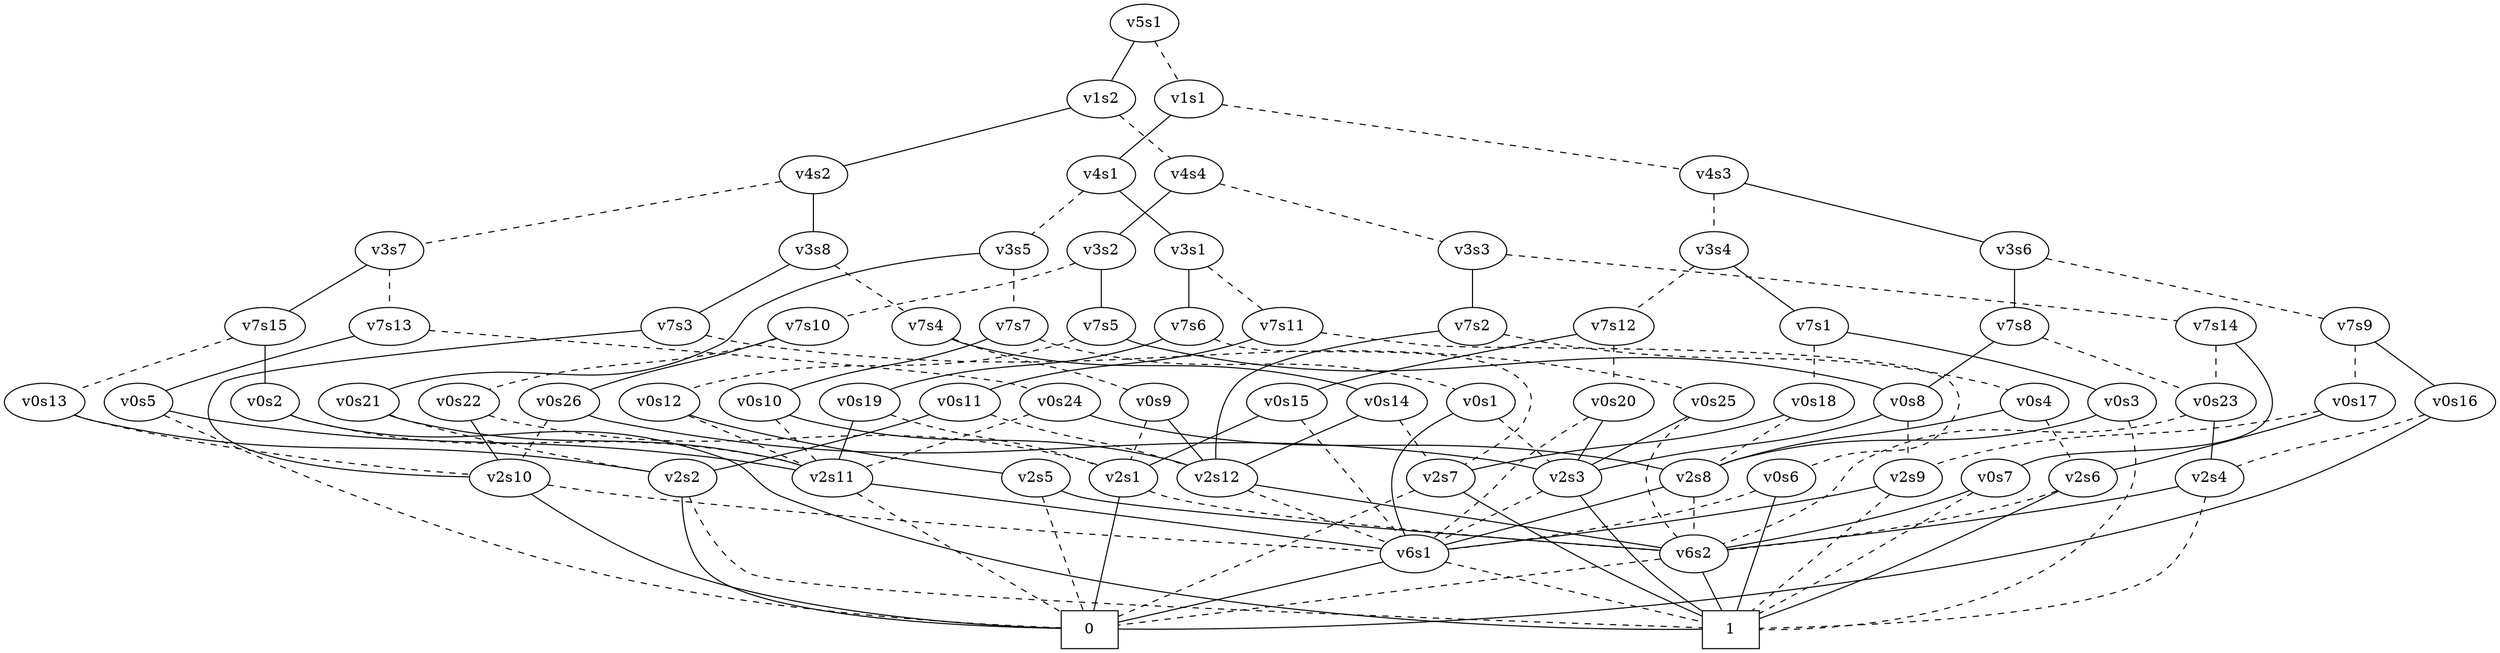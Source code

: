 graph BDD_Tree {
	 node1 [label="v5s1"];
	 node2 [label="v1s2"];
	 node1 -- node2 [style=solid];
	 node169 [label="v1s1"];
	 node1 -- node169 [style=dashed];
	 node3 [label="v4s2"];
	 node2 -- node3 [style=solid];
	 node84 [label="v4s4"];
	 node2 -- node84 [style=dashed];
	 node4 [label="v3s8"];
	 node3 -- node4 [style=solid];
	 node45 [label="v3s7"];
	 node3 -- node45 [style=dashed];
	 node5 [label="v7s3"];
	 node4 -- node5 [style=solid];
	 node20 [label="v7s4"];
	 node4 -- node20 [style=dashed];
	 node122 [label="v2s10"];
	 node5 -- node122 [style=solid];
	 node11 [label="v0s25"];
	 node5 -- node11 [style=dashed];
	 node318 [label="0",shape=box];
	 node122 -- node318 [style=solid];
	 node317 [label="v6s1"];
	 node122 -- node317 [style=dashed];
	 node318 [label="0",shape=box];
	 node317 -- node318 [style=solid];
	 node319 [label="1",shape=box];
	 node317 -- node319 [style=dashed];
	 node312 [label="v2s3"];
	 node11 -- node312 [style=solid];
	 node305 [label="v6s2"];
	 node11 -- node305 [style=dashed];
	 node319 [label="1",shape=box];
	 node312 -- node319 [style=solid];
	 node317 [label="v6s1"];
	 node312 -- node317 [style=dashed];
	 node319 [label="1",shape=box];
	 node305 -- node319 [style=solid];
	 node318 [label="0",shape=box];
	 node305 -- node318 [style=dashed];
	 node21 [label="v0s14"];
	 node20 -- node21 [style=solid];
	 node32 [label="v0s9"];
	 node20 -- node32 [style=dashed];
	 node216 [label="v2s12"];
	 node21 -- node216 [style=solid];
	 node291 [label="v2s7"];
	 node21 -- node291 [style=dashed];
	 node305 [label="v6s2"];
	 node216 -- node305 [style=solid];
	 node317 [label="v6s1"];
	 node216 -- node317 [style=dashed];
	 node319 [label="1",shape=box];
	 node291 -- node319 [style=solid];
	 node318 [label="0",shape=box];
	 node291 -- node318 [style=dashed];
	 node216 [label="v2s12"];
	 node32 -- node216 [style=solid];
	 node303 [label="v2s1"];
	 node32 -- node303 [style=dashed];
	 node318 [label="0",shape=box];
	 node303 -- node318 [style=solid];
	 node305 [label="v6s2"];
	 node303 -- node305 [style=dashed];
	 node46 [label="v7s15"];
	 node45 -- node46 [style=solid];
	 node63 [label="v7s13"];
	 node45 -- node63 [style=dashed];
	 node47 [label="v0s2"];
	 node46 -- node47 [style=solid];
	 node54 [label="v0s13"];
	 node46 -- node54 [style=dashed];
	 node319 [label="1",shape=box];
	 node47 -- node319 [style=solid];
	 node223 [label="v2s11"];
	 node47 -- node223 [style=dashed];
	 node317 [label="v6s1"];
	 node223 -- node317 [style=solid];
	 node318 [label="0",shape=box];
	 node223 -- node318 [style=dashed];
	 node211 [label="v2s2"];
	 node54 -- node211 [style=solid];
	 node122 [label="v2s10"];
	 node54 -- node122 [style=dashed];
	 node318 [label="0",shape=box];
	 node211 -- node318 [style=solid];
	 node319 [label="1",shape=box];
	 node211 -- node319 [style=dashed];
	 node64 [label="v0s5"];
	 node63 -- node64 [style=solid];
	 node71 [label="v0s24"];
	 node63 -- node71 [style=dashed];
	 node223 [label="v2s11"];
	 node64 -- node223 [style=solid];
	 node318 [label="0",shape=box];
	 node64 -- node318 [style=dashed];
	 node294 [label="v2s8"];
	 node71 -- node294 [style=solid];
	 node223 [label="v2s11"];
	 node71 -- node223 [style=dashed];
	 node317 [label="v6s1"];
	 node294 -- node317 [style=solid];
	 node305 [label="v6s2"];
	 node294 -- node305 [style=dashed];
	 node85 [label="v3s2"];
	 node84 -- node85 [style=solid];
	 node132 [label="v3s3"];
	 node84 -- node132 [style=dashed];
	 node86 [label="v7s5"];
	 node85 -- node86 [style=solid];
	 node109 [label="v7s10"];
	 node85 -- node109 [style=dashed];
	 node240 [label="v0s8"];
	 node86 -- node240 [style=solid];
	 node98 [label="v0s12"];
	 node86 -- node98 [style=dashed];
	 node312 [label="v2s3"];
	 node240 -- node312 [style=solid];
	 node274 [label="v2s9"];
	 node240 -- node274 [style=dashed];
	 node317 [label="v6s1"];
	 node274 -- node317 [style=solid];
	 node319 [label="1",shape=box];
	 node274 -- node319 [style=dashed];
	 node99 [label="v2s5"];
	 node98 -- node99 [style=solid];
	 node223 [label="v2s11"];
	 node98 -- node223 [style=dashed];
	 node305 [label="v6s2"];
	 node99 -- node305 [style=solid];
	 node318 [label="0",shape=box];
	 node99 -- node318 [style=dashed];
	 node110 [label="v0s26"];
	 node109 -- node110 [style=solid];
	 node121 [label="v0s22"];
	 node109 -- node121 [style=dashed];
	 node312 [label="v2s3"];
	 node110 -- node312 [style=solid];
	 node122 [label="v2s10"];
	 node110 -- node122 [style=dashed];
	 node122 [label="v2s10"];
	 node121 -- node122 [style=solid];
	 node303 [label="v2s1"];
	 node121 -- node303 [style=dashed];
	 node133 [label="v7s2"];
	 node132 -- node133 [style=solid];
	 node154 [label="v7s14"];
	 node132 -- node154 [style=dashed];
	 node216 [label="v2s12"];
	 node133 -- node216 [style=solid];
	 node141 [label="v0s4"];
	 node133 -- node141 [style=dashed];
	 node294 [label="v2s8"];
	 node141 -- node294 [style=solid];
	 node269 [label="v2s6"];
	 node141 -- node269 [style=dashed];
	 node319 [label="1",shape=box];
	 node269 -- node319 [style=solid];
	 node305 [label="v6s2"];
	 node269 -- node305 [style=dashed];
	 node155 [label="v0s7"];
	 node154 -- node155 [style=solid];
	 node251 [label="v0s23"];
	 node154 -- node251 [style=dashed];
	 node305 [label="v6s2"];
	 node155 -- node305 [style=solid];
	 node319 [label="1",shape=box];
	 node155 -- node319 [style=dashed];
	 node263 [label="v2s4"];
	 node251 -- node263 [style=solid];
	 node305 [label="v6s2"];
	 node251 -- node305 [style=dashed];
	 node305 [label="v6s2"];
	 node263 -- node305 [style=solid];
	 node319 [label="1",shape=box];
	 node263 -- node319 [style=dashed];
	 node170 [label="v4s1"];
	 node169 -- node170 [style=solid];
	 node237 [label="v4s3"];
	 node169 -- node237 [style=dashed];
	 node171 [label="v3s1"];
	 node170 -- node171 [style=solid];
	 node204 [label="v3s5"];
	 node170 -- node204 [style=dashed];
	 node172 [label="v7s6"];
	 node171 -- node172 [style=solid];
	 node187 [label="v7s11"];
	 node171 -- node187 [style=dashed];
	 node173 [label="v0s19"];
	 node172 -- node173 [style=solid];
	 node291 [label="v2s7"];
	 node172 -- node291 [style=dashed];
	 node223 [label="v2s11"];
	 node173 -- node223 [style=solid];
	 node303 [label="v2s1"];
	 node173 -- node303 [style=dashed];
	 node188 [label="v0s11"];
	 node187 -- node188 [style=solid];
	 node199 [label="v0s6"];
	 node187 -- node199 [style=dashed];
	 node211 [label="v2s2"];
	 node188 -- node211 [style=solid];
	 node216 [label="v2s12"];
	 node188 -- node216 [style=dashed];
	 node319 [label="1",shape=box];
	 node199 -- node319 [style=solid];
	 node317 [label="v6s1"];
	 node199 -- node317 [style=dashed];
	 node205 [label="v0s21"];
	 node204 -- node205 [style=solid];
	 node214 [label="v7s7"];
	 node204 -- node214 [style=dashed];
	 node223 [label="v2s11"];
	 node205 -- node223 [style=solid];
	 node211 [label="v2s2"];
	 node205 -- node211 [style=dashed];
	 node215 [label="v0s10"];
	 node214 -- node215 [style=solid];
	 node228 [label="v0s1"];
	 node214 -- node228 [style=dashed];
	 node216 [label="v2s12"];
	 node215 -- node216 [style=solid];
	 node223 [label="v2s11"];
	 node215 -- node223 [style=dashed];
	 node317 [label="v6s1"];
	 node228 -- node317 [style=solid];
	 node312 [label="v2s3"];
	 node228 -- node312 [style=dashed];
	 node238 [label="v3s6"];
	 node237 -- node238 [style=solid];
	 node279 [label="v3s4"];
	 node237 -- node279 [style=dashed];
	 node239 [label="v7s8"];
	 node238 -- node239 [style=solid];
	 node260 [label="v7s9"];
	 node238 -- node260 [style=dashed];
	 node240 [label="v0s8"];
	 node239 -- node240 [style=solid];
	 node251 [label="v0s23"];
	 node239 -- node251 [style=dashed];
	 node261 [label="v0s16"];
	 node260 -- node261 [style=solid];
	 node268 [label="v0s17"];
	 node260 -- node268 [style=dashed];
	 node318 [label="0",shape=box];
	 node261 -- node318 [style=solid];
	 node263 [label="v2s4"];
	 node261 -- node263 [style=dashed];
	 node269 [label="v2s6"];
	 node268 -- node269 [style=solid];
	 node274 [label="v2s9"];
	 node268 -- node274 [style=dashed];
	 node280 [label="v7s1"];
	 node279 -- node280 [style=solid];
	 node301 [label="v7s12"];
	 node279 -- node301 [style=dashed];
	 node281 [label="v0s3"];
	 node280 -- node281 [style=solid];
	 node290 [label="v0s18"];
	 node280 -- node290 [style=dashed];
	 node294 [label="v2s8"];
	 node281 -- node294 [style=solid];
	 node319 [label="1",shape=box];
	 node281 -- node319 [style=dashed];
	 node291 [label="v2s7"];
	 node290 -- node291 [style=solid];
	 node294 [label="v2s8"];
	 node290 -- node294 [style=dashed];
	 node302 [label="v0s15"];
	 node301 -- node302 [style=solid];
	 node311 [label="v0s20"];
	 node301 -- node311 [style=dashed];
	 node303 [label="v2s1"];
	 node302 -- node303 [style=solid];
	 node317 [label="v6s1"];
	 node302 -- node317 [style=dashed];
	 node312 [label="v2s3"];
	 node311 -- node312 [style=solid];
	 node317 [label="v6s1"];
	 node311 -- node317 [style=dashed];
}
